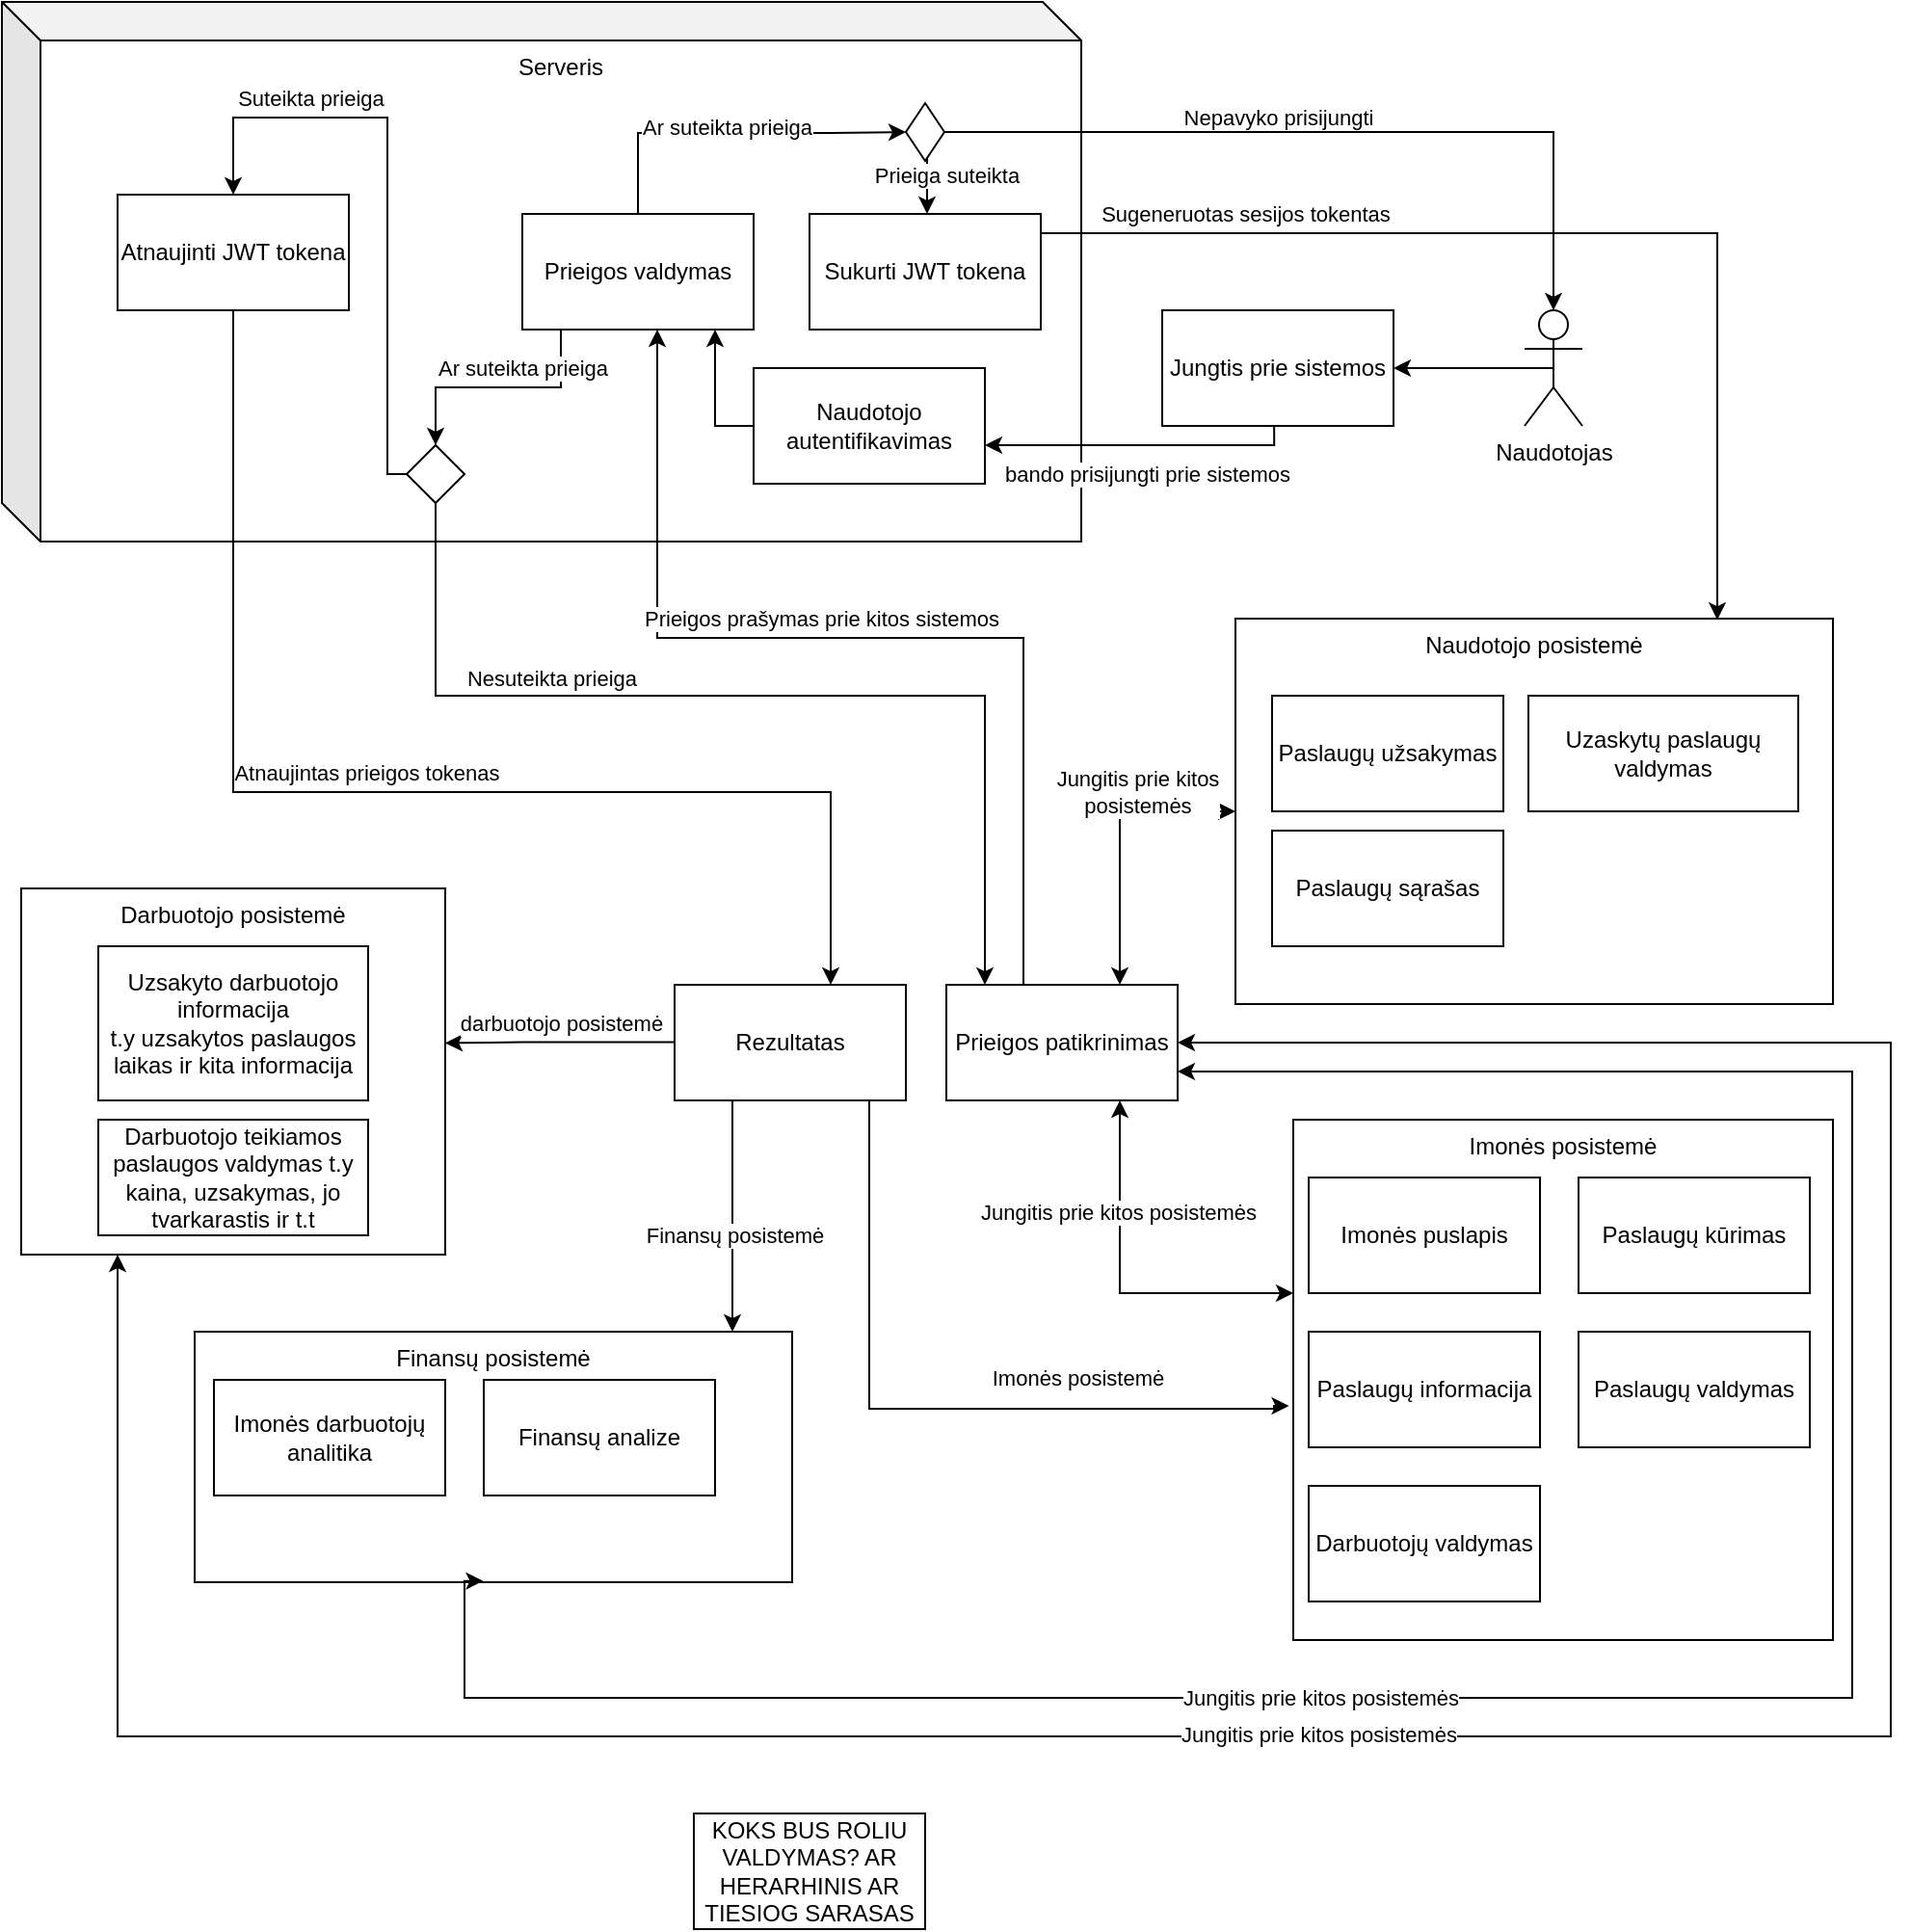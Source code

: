 <mxfile version="20.0.1" type="device"><diagram id="NuNw4XFpXrpC228zUX0k" name="Page-1"><mxGraphModel dx="1650" dy="562" grid="1" gridSize="10" guides="1" tooltips="1" connect="1" arrows="1" fold="1" page="1" pageScale="1" pageWidth="827" pageHeight="1169" math="0" shadow="0"><root><mxCell id="0"/><mxCell id="1" parent="0"/><mxCell id="w-CL6_VOad2N6T8z1JAo-3" value="Paslaugų sąrašas" style="rounded=0;whiteSpace=wrap;html=1;" parent="1" vertex="1"><mxGeometry x="479" y="460" width="120" height="60" as="geometry"/></mxCell><mxCell id="w-CL6_VOad2N6T8z1JAo-4" value="Paslaugų informacija" style="rounded=0;whiteSpace=wrap;html=1;" parent="1" vertex="1"><mxGeometry x="498" y="720" width="120" height="60" as="geometry"/></mxCell><mxCell id="w-CL6_VOad2N6T8z1JAo-5" value="Finansų analize" style="rounded=0;whiteSpace=wrap;html=1;" parent="1" vertex="1"><mxGeometry x="70" y="745" width="120" height="60" as="geometry"/></mxCell><mxCell id="w-CL6_VOad2N6T8z1JAo-7" value="Serveris" style="shape=cube;whiteSpace=wrap;html=1;boundedLbl=1;backgroundOutline=1;darkOpacity=0.05;darkOpacity2=0.1;fillColor=none;verticalAlign=top;" parent="1" vertex="1"><mxGeometry x="-180" y="30" width="560" height="280" as="geometry"/></mxCell><mxCell id="w-CL6_VOad2N6T8z1JAo-8" value="Darbuotojų valdymas" style="rounded=0;whiteSpace=wrap;html=1;" parent="1" vertex="1"><mxGeometry x="498" y="800" width="120" height="60" as="geometry"/></mxCell><mxCell id="w-CL6_VOad2N6T8z1JAo-9" value="Paslaugų valdymas" style="rounded=0;whiteSpace=wrap;html=1;" parent="1" vertex="1"><mxGeometry x="638" y="720" width="120" height="60" as="geometry"/></mxCell><mxCell id="QtLykweBPubgx6NKwEPA-13" style="edgeStyle=orthogonalEdgeStyle;rounded=0;orthogonalLoop=1;jettySize=auto;html=1;entryX=0.809;entryY=0.003;entryDx=0;entryDy=0;exitX=1;exitY=0.5;exitDx=0;exitDy=0;entryPerimeter=0;" edge="1" parent="1" source="w-CL6_VOad2N6T8z1JAo-11" target="w-CL6_VOad2N6T8z1JAo-23"><mxGeometry relative="1" as="geometry"><mxPoint x="111" y="190" as="sourcePoint"/><mxPoint x="437" y="190" as="targetPoint"/><Array as="points"><mxPoint x="359" y="150"/><mxPoint x="710" y="150"/><mxPoint x="710" y="351"/></Array></mxGeometry></mxCell><mxCell id="QtLykweBPubgx6NKwEPA-14" value="Sugeneruotas sesijos tokentas" style="edgeLabel;html=1;align=center;verticalAlign=middle;resizable=0;points=[];" vertex="1" connectable="0" parent="QtLykweBPubgx6NKwEPA-13"><mxGeometry x="-0.069" y="1" relative="1" as="geometry"><mxPoint x="-141" y="-9" as="offset"/></mxGeometry></mxCell><mxCell id="w-CL6_VOad2N6T8z1JAo-11" value="Sukurti JWT tokena" style="rounded=0;whiteSpace=wrap;html=1;" parent="1" vertex="1"><mxGeometry x="239" y="140" width="120" height="60" as="geometry"/></mxCell><mxCell id="w-CL6_VOad2N6T8z1JAo-13" value="Paslaugų užsakymas" style="rounded=0;whiteSpace=wrap;html=1;" parent="1" vertex="1"><mxGeometry x="479" y="390" width="120" height="60" as="geometry"/></mxCell><mxCell id="w-CL6_VOad2N6T8z1JAo-14" value="Uzsakyto darbuotojo informacija&lt;br&gt;t.y uzsakytos paslaugos laikas ir kita informacija" style="rounded=0;whiteSpace=wrap;html=1;" parent="1" vertex="1"><mxGeometry x="-130" y="520" width="140" height="80" as="geometry"/></mxCell><mxCell id="w-CL6_VOad2N6T8z1JAo-15" value="Imonės puslapis" style="rounded=0;whiteSpace=wrap;html=1;" parent="1" vertex="1"><mxGeometry x="498" y="640" width="120" height="60" as="geometry"/></mxCell><mxCell id="w-CL6_VOad2N6T8z1JAo-16" value="Uzaskytų paslaugų valdymas" style="rounded=0;whiteSpace=wrap;html=1;" parent="1" vertex="1"><mxGeometry x="612" y="390" width="140" height="60" as="geometry"/></mxCell><mxCell id="w-CL6_VOad2N6T8z1JAo-17" value="Paslaugų kūrimas" style="rounded=0;whiteSpace=wrap;html=1;" parent="1" vertex="1"><mxGeometry x="638" y="640" width="120" height="60" as="geometry"/></mxCell><mxCell id="w-CL6_VOad2N6T8z1JAo-18" value="Darbuotojo teikiamos paslaugos valdymas t.y kaina, uzsakymas, jo tvarkarastis ir t.t" style="rounded=0;whiteSpace=wrap;html=1;" parent="1" vertex="1"><mxGeometry x="-130" y="610" width="140" height="60" as="geometry"/></mxCell><mxCell id="QtLykweBPubgx6NKwEPA-9" style="edgeStyle=orthogonalEdgeStyle;rounded=0;orthogonalLoop=1;jettySize=auto;html=1;entryX=0;entryY=0.5;entryDx=0;entryDy=0;exitX=0.5;exitY=0;exitDx=0;exitDy=0;" edge="1" parent="1" source="w-CL6_VOad2N6T8z1JAo-19" target="QtLykweBPubgx6NKwEPA-7"><mxGeometry relative="1" as="geometry"><Array as="points"><mxPoint x="150" y="98"/><mxPoint x="250" y="98"/></Array></mxGeometry></mxCell><mxCell id="QtLykweBPubgx6NKwEPA-18" value="Ar suteikta prieiga" style="edgeLabel;html=1;align=center;verticalAlign=middle;resizable=0;points=[];" vertex="1" connectable="0" parent="QtLykweBPubgx6NKwEPA-9"><mxGeometry x="-0.465" y="3" relative="1" as="geometry"><mxPoint x="39" as="offset"/></mxGeometry></mxCell><mxCell id="QtLykweBPubgx6NKwEPA-37" value="Ar suteikta prieiga" style="edgeStyle=orthogonalEdgeStyle;rounded=0;orthogonalLoop=1;jettySize=auto;html=1;entryX=0.5;entryY=0;entryDx=0;entryDy=0;" edge="1" parent="1" source="w-CL6_VOad2N6T8z1JAo-19" target="QtLykweBPubgx6NKwEPA-36"><mxGeometry x="-0.2" y="-10" relative="1" as="geometry"><Array as="points"><mxPoint x="110" y="230"/><mxPoint x="45" y="230"/></Array><mxPoint as="offset"/></mxGeometry></mxCell><mxCell id="w-CL6_VOad2N6T8z1JAo-19" value="Prieigos valdymas" style="rounded=0;whiteSpace=wrap;html=1;" parent="1" vertex="1"><mxGeometry x="90" y="140" width="120" height="60" as="geometry"/></mxCell><mxCell id="w-CL6_VOad2N6T8z1JAo-20" value="Imonės darbuotojų analitika" style="rounded=0;whiteSpace=wrap;html=1;" parent="1" vertex="1"><mxGeometry x="-70" y="745" width="120" height="60" as="geometry"/></mxCell><mxCell id="QtLykweBPubgx6NKwEPA-61" style="edgeStyle=orthogonalEdgeStyle;rounded=0;orthogonalLoop=1;jettySize=auto;html=1;entryX=0.75;entryY=1;entryDx=0;entryDy=0;startArrow=classic;startFill=1;" edge="1" parent="1" source="w-CL6_VOad2N6T8z1JAo-21" target="QtLykweBPubgx6NKwEPA-24"><mxGeometry relative="1" as="geometry"><Array as="points"><mxPoint x="400" y="700"/></Array></mxGeometry></mxCell><mxCell id="QtLykweBPubgx6NKwEPA-76" value="Jungitis prie kitos posistemės" style="edgeLabel;html=1;align=center;verticalAlign=middle;resizable=0;points=[];" vertex="1" connectable="0" parent="QtLykweBPubgx6NKwEPA-61"><mxGeometry x="0.46" y="-2" relative="1" as="geometry"><mxPoint x="-3" y="6" as="offset"/></mxGeometry></mxCell><mxCell id="w-CL6_VOad2N6T8z1JAo-21" value="Imonės posistemė" style="rounded=0;whiteSpace=wrap;html=1;fillColor=none;verticalAlign=top;" parent="1" vertex="1"><mxGeometry x="490" y="610" width="280" height="270" as="geometry"/></mxCell><mxCell id="QtLykweBPubgx6NKwEPA-62" style="edgeStyle=orthogonalEdgeStyle;rounded=0;orthogonalLoop=1;jettySize=auto;html=1;entryX=1;entryY=0.75;entryDx=0;entryDy=0;startArrow=classic;startFill=1;exitX=0.483;exitY=0.995;exitDx=0;exitDy=0;exitPerimeter=0;" edge="1" parent="1" source="w-CL6_VOad2N6T8z1JAo-22" target="QtLykweBPubgx6NKwEPA-24"><mxGeometry relative="1" as="geometry"><Array as="points"><mxPoint x="60" y="910"/><mxPoint x="780" y="910"/><mxPoint x="780" y="585"/></Array></mxGeometry></mxCell><mxCell id="QtLykweBPubgx6NKwEPA-74" value="Jungitis prie kitos posistemės" style="edgeLabel;html=1;align=center;verticalAlign=middle;resizable=0;points=[];" vertex="1" connectable="0" parent="QtLykweBPubgx6NKwEPA-62"><mxGeometry x="-0.36" y="1" relative="1" as="geometry"><mxPoint x="45" y="1" as="offset"/></mxGeometry></mxCell><mxCell id="w-CL6_VOad2N6T8z1JAo-22" value="Finansų posistemė" style="rounded=0;whiteSpace=wrap;html=1;verticalAlign=top;fillColor=none;" parent="1" vertex="1"><mxGeometry x="-80" y="720" width="310" height="130" as="geometry"/></mxCell><mxCell id="QtLykweBPubgx6NKwEPA-25" style="edgeStyle=orthogonalEdgeStyle;rounded=0;orthogonalLoop=1;jettySize=auto;html=1;entryX=0.75;entryY=0;entryDx=0;entryDy=0;startArrow=classic;startFill=1;" edge="1" parent="1" source="w-CL6_VOad2N6T8z1JAo-23" target="QtLykweBPubgx6NKwEPA-24"><mxGeometry relative="1" as="geometry"><Array as="points"><mxPoint x="400" y="450"/></Array></mxGeometry></mxCell><mxCell id="QtLykweBPubgx6NKwEPA-73" value="Jungitis prie kitos&lt;br&gt;posistemės" style="edgeLabel;html=1;align=center;verticalAlign=middle;resizable=0;points=[];" vertex="1" connectable="0" parent="QtLykweBPubgx6NKwEPA-25"><mxGeometry x="-0.421" y="4" relative="1" as="geometry"><mxPoint x="-8" y="-14" as="offset"/></mxGeometry></mxCell><mxCell id="w-CL6_VOad2N6T8z1JAo-23" value="Naudotojo posistemė" style="rounded=0;whiteSpace=wrap;html=1;verticalAlign=top;fillColor=none;" parent="1" vertex="1"><mxGeometry x="460" y="350" width="310" height="200" as="geometry"/></mxCell><mxCell id="QtLykweBPubgx6NKwEPA-63" style="edgeStyle=orthogonalEdgeStyle;rounded=0;orthogonalLoop=1;jettySize=auto;html=1;entryX=1;entryY=0.5;entryDx=0;entryDy=0;startArrow=classic;startFill=1;" edge="1" parent="1" source="w-CL6_VOad2N6T8z1JAo-26" target="QtLykweBPubgx6NKwEPA-24"><mxGeometry relative="1" as="geometry"><Array as="points"><mxPoint x="-120" y="930"/><mxPoint x="800" y="930"/><mxPoint x="800" y="570"/></Array></mxGeometry></mxCell><mxCell id="QtLykweBPubgx6NKwEPA-75" value="Jungitis prie kitos posistemės" style="edgeLabel;html=1;align=center;verticalAlign=middle;resizable=0;points=[];" vertex="1" connectable="0" parent="QtLykweBPubgx6NKwEPA-63"><mxGeometry x="-0.081" y="1" relative="1" as="geometry"><mxPoint as="offset"/></mxGeometry></mxCell><mxCell id="w-CL6_VOad2N6T8z1JAo-26" value="Darbuotojo posistemė" style="rounded=0;whiteSpace=wrap;html=1;fillColor=none;verticalAlign=top;" parent="1" vertex="1"><mxGeometry x="-170" y="490" width="220" height="190" as="geometry"/></mxCell><mxCell id="w-CL6_VOad2N6T8z1JAo-27" value="KOKS BUS ROLIU VALDYMAS? AR HERARHINIS AR TIESIOG SARASAS" style="rounded=0;whiteSpace=wrap;html=1;fillColor=default;" parent="1" vertex="1"><mxGeometry x="179" y="970" width="120" height="60" as="geometry"/></mxCell><mxCell id="QtLykweBPubgx6NKwEPA-4" style="edgeStyle=orthogonalEdgeStyle;rounded=0;orthogonalLoop=1;jettySize=auto;html=1;exitX=0.484;exitY=1;exitDx=0;exitDy=0;exitPerimeter=0;" edge="1" parent="1" source="QtLykweBPubgx6NKwEPA-65" target="QtLykweBPubgx6NKwEPA-3"><mxGeometry relative="1" as="geometry"><Array as="points"><mxPoint x="480" y="260"/></Array></mxGeometry></mxCell><mxCell id="QtLykweBPubgx6NKwEPA-5" value="bando prisijungti prie sistemos" style="edgeLabel;html=1;align=center;verticalAlign=middle;resizable=0;points=[];" vertex="1" connectable="0" parent="QtLykweBPubgx6NKwEPA-4"><mxGeometry x="-0.103" y="-3" relative="1" as="geometry"><mxPoint x="-4" y="18" as="offset"/></mxGeometry></mxCell><mxCell id="QtLykweBPubgx6NKwEPA-66" style="edgeStyle=orthogonalEdgeStyle;rounded=0;orthogonalLoop=1;jettySize=auto;html=1;entryX=1;entryY=0.5;entryDx=0;entryDy=0;exitX=0.5;exitY=0.5;exitDx=0;exitDy=0;exitPerimeter=0;" edge="1" parent="1" source="QtLykweBPubgx6NKwEPA-2" target="QtLykweBPubgx6NKwEPA-65"><mxGeometry relative="1" as="geometry"><Array as="points"/></mxGeometry></mxCell><mxCell id="QtLykweBPubgx6NKwEPA-2" value="Naudotojas" style="shape=umlActor;verticalLabelPosition=bottom;verticalAlign=top;html=1;outlineConnect=0;" vertex="1" parent="1"><mxGeometry x="610" y="190" width="30" height="60" as="geometry"/></mxCell><mxCell id="QtLykweBPubgx6NKwEPA-51" style="edgeStyle=orthogonalEdgeStyle;rounded=0;orthogonalLoop=1;jettySize=auto;html=1;" edge="1" parent="1" source="QtLykweBPubgx6NKwEPA-3" target="w-CL6_VOad2N6T8z1JAo-19"><mxGeometry relative="1" as="geometry"><Array as="points"><mxPoint x="190" y="250"/></Array></mxGeometry></mxCell><mxCell id="QtLykweBPubgx6NKwEPA-3" value="Naudotojo autentifikavimas" style="rounded=0;whiteSpace=wrap;html=1;fillColor=default;" vertex="1" parent="1"><mxGeometry x="210" y="220" width="120" height="60" as="geometry"/></mxCell><mxCell id="QtLykweBPubgx6NKwEPA-12" value="Prieiga suteikta" style="edgeStyle=orthogonalEdgeStyle;rounded=0;orthogonalLoop=1;jettySize=auto;html=1;" edge="1" parent="1" source="QtLykweBPubgx6NKwEPA-7"><mxGeometry x="-0.4" y="10" relative="1" as="geometry"><mxPoint x="300" y="140" as="targetPoint"/><Array as="points"><mxPoint x="300" y="120"/><mxPoint x="300" y="120"/></Array><mxPoint as="offset"/></mxGeometry></mxCell><mxCell id="QtLykweBPubgx6NKwEPA-67" style="edgeStyle=orthogonalEdgeStyle;rounded=0;orthogonalLoop=1;jettySize=auto;html=1;" edge="1" parent="1" source="QtLykweBPubgx6NKwEPA-7" target="QtLykweBPubgx6NKwEPA-2"><mxGeometry relative="1" as="geometry"/></mxCell><mxCell id="QtLykweBPubgx6NKwEPA-68" value="Nepavyko prisijungti" style="edgeLabel;html=1;align=center;verticalAlign=middle;resizable=0;points=[];" vertex="1" connectable="0" parent="QtLykweBPubgx6NKwEPA-67"><mxGeometry x="-0.156" y="-2" relative="1" as="geometry"><mxPoint y="-10" as="offset"/></mxGeometry></mxCell><mxCell id="QtLykweBPubgx6NKwEPA-7" value="" style="rhombus;whiteSpace=wrap;html=1;fillColor=default;" vertex="1" parent="1"><mxGeometry x="289" y="82.5" width="20" height="30" as="geometry"/></mxCell><mxCell id="QtLykweBPubgx6NKwEPA-30" style="edgeStyle=orthogonalEdgeStyle;rounded=0;orthogonalLoop=1;jettySize=auto;html=1;exitX=0;exitY=0.5;exitDx=0;exitDy=0;entryX=1;entryY=0.421;entryDx=0;entryDy=0;entryPerimeter=0;" edge="1" parent="1"><mxGeometry relative="1" as="geometry"><mxPoint x="169" y="569.81" as="sourcePoint"/><mxPoint x="50" y="570.2" as="targetPoint"/><Array as="points"><mxPoint x="90" y="570.21"/></Array></mxGeometry></mxCell><mxCell id="QtLykweBPubgx6NKwEPA-32" value="darbuotojo posistemė" style="edgeLabel;html=1;align=center;verticalAlign=middle;resizable=0;points=[];" vertex="1" connectable="0" parent="QtLykweBPubgx6NKwEPA-30"><mxGeometry x="-0.028" y="1" relative="1" as="geometry"><mxPoint x="-1" y="-11" as="offset"/></mxGeometry></mxCell><mxCell id="QtLykweBPubgx6NKwEPA-35" style="edgeStyle=orthogonalEdgeStyle;rounded=0;orthogonalLoop=1;jettySize=auto;html=1;exitX=0.396;exitY=0.002;exitDx=0;exitDy=0;exitPerimeter=0;" edge="1" parent="1" source="QtLykweBPubgx6NKwEPA-24" target="w-CL6_VOad2N6T8z1JAo-19"><mxGeometry relative="1" as="geometry"><mxPoint x="239" y="200" as="targetPoint"/><Array as="points"><mxPoint x="350" y="540"/><mxPoint x="350" y="360"/><mxPoint x="160" y="360"/></Array></mxGeometry></mxCell><mxCell id="QtLykweBPubgx6NKwEPA-72" value="Prieigos prašymas prie kitos sistemos" style="edgeLabel;html=1;align=center;verticalAlign=middle;resizable=0;points=[];" vertex="1" connectable="0" parent="QtLykweBPubgx6NKwEPA-35"><mxGeometry x="0.127" y="3" relative="1" as="geometry"><mxPoint x="10" y="-13" as="offset"/></mxGeometry></mxCell><mxCell id="QtLykweBPubgx6NKwEPA-24" value="Prieigos patikrinimas" style="rounded=0;whiteSpace=wrap;html=1;fillColor=default;" vertex="1" parent="1"><mxGeometry x="310" y="540" width="120" height="60" as="geometry"/></mxCell><mxCell id="QtLykweBPubgx6NKwEPA-43" style="edgeStyle=orthogonalEdgeStyle;rounded=0;orthogonalLoop=1;jettySize=auto;html=1;" edge="1" parent="1" source="QtLykweBPubgx6NKwEPA-34" target="QtLykweBPubgx6NKwEPA-41"><mxGeometry relative="1" as="geometry"><Array as="points"><mxPoint x="-60" y="440"/><mxPoint x="250" y="440"/></Array></mxGeometry></mxCell><mxCell id="QtLykweBPubgx6NKwEPA-45" value="Atnaujintas prieigos tokenas" style="edgeLabel;html=1;align=center;verticalAlign=middle;resizable=0;points=[];" vertex="1" connectable="0" parent="QtLykweBPubgx6NKwEPA-43"><mxGeometry x="-0.157" y="-1" relative="1" as="geometry"><mxPoint x="41" y="-11" as="offset"/></mxGeometry></mxCell><mxCell id="QtLykweBPubgx6NKwEPA-34" value="Atnaujinti JWT tokena" style="rounded=0;whiteSpace=wrap;html=1;fillColor=default;" vertex="1" parent="1"><mxGeometry x="-120" y="130" width="120" height="60" as="geometry"/></mxCell><mxCell id="QtLykweBPubgx6NKwEPA-38" style="edgeStyle=orthogonalEdgeStyle;rounded=0;orthogonalLoop=1;jettySize=auto;html=1;entryX=0.5;entryY=0;entryDx=0;entryDy=0;" edge="1" parent="1" source="QtLykweBPubgx6NKwEPA-36" target="QtLykweBPubgx6NKwEPA-34"><mxGeometry relative="1" as="geometry"><Array as="points"><mxPoint x="20" y="275"/><mxPoint x="20" y="90"/><mxPoint x="-60" y="90"/></Array></mxGeometry></mxCell><mxCell id="QtLykweBPubgx6NKwEPA-39" value="Suteikta prieiga" style="edgeLabel;html=1;align=center;verticalAlign=middle;resizable=0;points=[];" vertex="1" connectable="0" parent="QtLykweBPubgx6NKwEPA-38"><mxGeometry x="-0.618" y="2" relative="1" as="geometry"><mxPoint x="-38" y="-145" as="offset"/></mxGeometry></mxCell><mxCell id="QtLykweBPubgx6NKwEPA-42" style="edgeStyle=orthogonalEdgeStyle;rounded=0;orthogonalLoop=1;jettySize=auto;html=1;" edge="1" parent="1" source="QtLykweBPubgx6NKwEPA-36"><mxGeometry relative="1" as="geometry"><mxPoint x="330" y="540" as="targetPoint"/><Array as="points"><mxPoint x="75" y="390"/><mxPoint x="330" y="390"/><mxPoint x="330" y="540"/></Array></mxGeometry></mxCell><mxCell id="QtLykweBPubgx6NKwEPA-44" value="Nesuteikta prieiga" style="edgeLabel;html=1;align=center;verticalAlign=middle;resizable=0;points=[];" vertex="1" connectable="0" parent="QtLykweBPubgx6NKwEPA-42"><mxGeometry x="-0.664" relative="1" as="geometry"><mxPoint x="60" y="1" as="offset"/></mxGeometry></mxCell><mxCell id="QtLykweBPubgx6NKwEPA-36" value="" style="rhombus;whiteSpace=wrap;html=1;fillColor=default;" vertex="1" parent="1"><mxGeometry x="30" y="260" width="30" height="30" as="geometry"/></mxCell><mxCell id="QtLykweBPubgx6NKwEPA-70" style="edgeStyle=orthogonalEdgeStyle;rounded=0;orthogonalLoop=1;jettySize=auto;html=1;entryX=-0.008;entryY=0.55;entryDx=0;entryDy=0;entryPerimeter=0;" edge="1" parent="1" source="QtLykweBPubgx6NKwEPA-41" target="w-CL6_VOad2N6T8z1JAo-21"><mxGeometry relative="1" as="geometry"><Array as="points"><mxPoint x="270" y="760"/><mxPoint x="480" y="760"/><mxPoint x="480" y="759"/></Array></mxGeometry></mxCell><mxCell id="QtLykweBPubgx6NKwEPA-71" value="Imonės posistemė" style="edgeLabel;html=1;align=center;verticalAlign=middle;resizable=0;points=[];" vertex="1" connectable="0" parent="QtLykweBPubgx6NKwEPA-70"><mxGeometry x="0.231" y="3" relative="1" as="geometry"><mxPoint x="34" y="-13" as="offset"/></mxGeometry></mxCell><mxCell id="QtLykweBPubgx6NKwEPA-41" value="Rezultatas" style="rounded=0;whiteSpace=wrap;html=1;fillColor=default;" vertex="1" parent="1"><mxGeometry x="169" y="540" width="120" height="60" as="geometry"/></mxCell><mxCell id="QtLykweBPubgx6NKwEPA-54" style="edgeStyle=orthogonalEdgeStyle;rounded=0;orthogonalLoop=1;jettySize=auto;html=1;exitX=0.25;exitY=1;exitDx=0;exitDy=0;" edge="1" parent="1" source="QtLykweBPubgx6NKwEPA-41" target="w-CL6_VOad2N6T8z1JAo-22"><mxGeometry relative="1" as="geometry"><mxPoint x="112.187" y="740.0" as="sourcePoint"/><Array as="points"><mxPoint x="199" y="740"/></Array></mxGeometry></mxCell><mxCell id="QtLykweBPubgx6NKwEPA-55" value="Finansų posistemė" style="edgeLabel;html=1;align=center;verticalAlign=middle;resizable=0;points=[];" vertex="1" connectable="0" parent="QtLykweBPubgx6NKwEPA-54"><mxGeometry x="0.203" relative="1" as="geometry"><mxPoint x="1" y="-2" as="offset"/></mxGeometry></mxCell><mxCell id="QtLykweBPubgx6NKwEPA-65" value="Jungtis prie sistemos" style="rounded=0;whiteSpace=wrap;html=1;fillColor=default;" vertex="1" parent="1"><mxGeometry x="422" y="190" width="120" height="60" as="geometry"/></mxCell></root></mxGraphModel></diagram></mxfile>